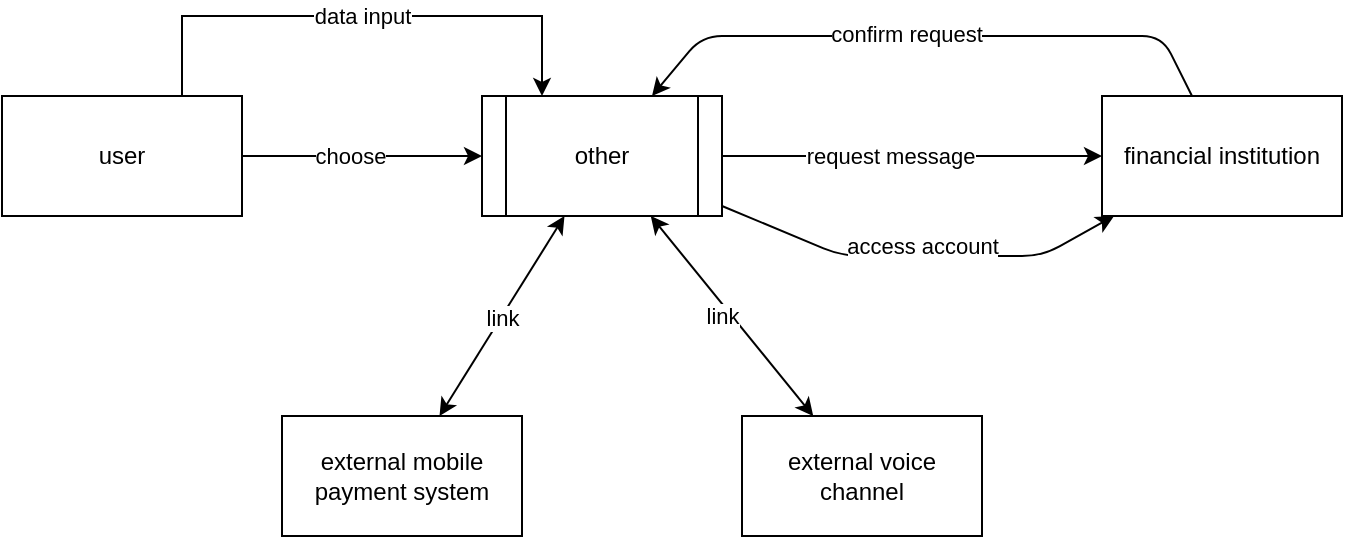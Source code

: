 <mxfile version="13.2.1" type="device"><diagram id="j2nmb5hdSIebuuHMwZm1" name="Page-1"><mxGraphModel dx="1038" dy="499" grid="1" gridSize="10" guides="1" tooltips="1" connect="1" arrows="1" fold="1" page="1" pageScale="1" pageWidth="827" pageHeight="1169" math="0" shadow="0"><root><mxCell id="0"/><mxCell id="1" parent="0"/><mxCell id="oYGr5MMEMHfBmtjz-bDC-1" style="edgeStyle=orthogonalEdgeStyle;rounded=0;orthogonalLoop=1;jettySize=auto;html=1;exitX=0.75;exitY=0;exitDx=0;exitDy=0;entryX=0.25;entryY=0;entryDx=0;entryDy=0;" edge="1" parent="1" source="oYGr5MMEMHfBmtjz-bDC-3" target="oYGr5MMEMHfBmtjz-bDC-7"><mxGeometry relative="1" as="geometry"><Array as="points"><mxPoint x="210" y="180"/><mxPoint x="390" y="180"/></Array></mxGeometry></mxCell><mxCell id="oYGr5MMEMHfBmtjz-bDC-2" value="data input" style="edgeLabel;html=1;align=center;verticalAlign=middle;resizable=0;points=[];" vertex="1" connectable="0" parent="oYGr5MMEMHfBmtjz-bDC-1"><mxGeometry x="-0.279" relative="1" as="geometry"><mxPoint x="36" as="offset"/></mxGeometry></mxCell><mxCell id="oYGr5MMEMHfBmtjz-bDC-3" value="user" style="rounded=0;whiteSpace=wrap;html=1;" vertex="1" parent="1"><mxGeometry x="120" y="220" width="120" height="60" as="geometry"/></mxCell><mxCell id="oYGr5MMEMHfBmtjz-bDC-4" value="financial institution" style="rounded=0;whiteSpace=wrap;html=1;" vertex="1" parent="1"><mxGeometry x="670" y="220" width="120" height="60" as="geometry"/></mxCell><mxCell id="oYGr5MMEMHfBmtjz-bDC-7" value="other" style="shape=process;whiteSpace=wrap;html=1;backgroundOutline=1;" vertex="1" parent="1"><mxGeometry x="360" y="220" width="120" height="60" as="geometry"/></mxCell><mxCell id="oYGr5MMEMHfBmtjz-bDC-8" value="" style="endArrow=classic;html=1;" edge="1" parent="1" source="oYGr5MMEMHfBmtjz-bDC-3" target="oYGr5MMEMHfBmtjz-bDC-7"><mxGeometry width="50" height="50" relative="1" as="geometry"><mxPoint x="260" y="230" as="sourcePoint"/><mxPoint x="310" y="180" as="targetPoint"/></mxGeometry></mxCell><mxCell id="oYGr5MMEMHfBmtjz-bDC-9" value="choose" style="edgeLabel;html=1;align=center;verticalAlign=middle;resizable=0;points=[];" vertex="1" connectable="0" parent="oYGr5MMEMHfBmtjz-bDC-8"><mxGeometry x="-0.229" y="-2" relative="1" as="geometry"><mxPoint x="7" y="-2" as="offset"/></mxGeometry></mxCell><mxCell id="oYGr5MMEMHfBmtjz-bDC-12" value="external voice channel" style="rounded=0;whiteSpace=wrap;html=1;" vertex="1" parent="1"><mxGeometry x="490" y="380" width="120" height="60" as="geometry"/></mxCell><mxCell id="oYGr5MMEMHfBmtjz-bDC-13" value="" style="endArrow=classic;startArrow=classic;html=1;" edge="1" parent="1" source="oYGr5MMEMHfBmtjz-bDC-12" target="oYGr5MMEMHfBmtjz-bDC-7"><mxGeometry width="50" height="50" relative="1" as="geometry"><mxPoint x="691" y="380" as="sourcePoint"/><mxPoint x="631" y="290" as="targetPoint"/><Array as="points"/></mxGeometry></mxCell><mxCell id="oYGr5MMEMHfBmtjz-bDC-14" value="link" style="edgeLabel;html=1;align=center;verticalAlign=middle;resizable=0;points=[];" vertex="1" connectable="0" parent="oYGr5MMEMHfBmtjz-bDC-13"><mxGeometry x="-0.128" y="-2" relative="1" as="geometry"><mxPoint x="-11.86" y="-5.28" as="offset"/></mxGeometry></mxCell><mxCell id="oYGr5MMEMHfBmtjz-bDC-15" style="edgeStyle=orthogonalEdgeStyle;rounded=0;orthogonalLoop=1;jettySize=auto;html=1;" edge="1" parent="1" source="oYGr5MMEMHfBmtjz-bDC-7" target="oYGr5MMEMHfBmtjz-bDC-4"><mxGeometry relative="1" as="geometry"><mxPoint x="509" y="240" as="sourcePoint"/><mxPoint x="639" y="240" as="targetPoint"/></mxGeometry></mxCell><mxCell id="oYGr5MMEMHfBmtjz-bDC-16" value="request message" style="edgeLabel;html=1;align=center;verticalAlign=middle;resizable=0;points=[];" vertex="1" connectable="0" parent="oYGr5MMEMHfBmtjz-bDC-15"><mxGeometry x="-0.307" y="-4" relative="1" as="geometry"><mxPoint x="18" y="-4" as="offset"/></mxGeometry></mxCell><mxCell id="oYGr5MMEMHfBmtjz-bDC-17" value="" style="endArrow=classic;html=1;" edge="1" parent="1" source="oYGr5MMEMHfBmtjz-bDC-4" target="oYGr5MMEMHfBmtjz-bDC-7"><mxGeometry width="50" height="50" relative="1" as="geometry"><mxPoint x="699" y="210" as="sourcePoint"/><mxPoint x="464.5" y="210" as="targetPoint"/><Array as="points"><mxPoint x="700" y="190"/><mxPoint x="470" y="190"/></Array></mxGeometry></mxCell><mxCell id="oYGr5MMEMHfBmtjz-bDC-18" value="confirm request" style="edgeLabel;html=1;align=center;verticalAlign=middle;resizable=0;points=[];" vertex="1" connectable="0" parent="oYGr5MMEMHfBmtjz-bDC-17"><mxGeometry x="0.293" y="-1" relative="1" as="geometry"><mxPoint x="34" as="offset"/></mxGeometry></mxCell><mxCell id="oYGr5MMEMHfBmtjz-bDC-19" value="external mobile payment system" style="rounded=0;whiteSpace=wrap;html=1;" vertex="1" parent="1"><mxGeometry x="260" y="380" width="120" height="60" as="geometry"/></mxCell><mxCell id="oYGr5MMEMHfBmtjz-bDC-20" value="" style="endArrow=classic;startArrow=classic;html=1;" edge="1" parent="1" source="oYGr5MMEMHfBmtjz-bDC-19" target="oYGr5MMEMHfBmtjz-bDC-7"><mxGeometry width="50" height="50" relative="1" as="geometry"><mxPoint x="350" y="350" as="sourcePoint"/><mxPoint x="400" y="300" as="targetPoint"/></mxGeometry></mxCell><mxCell id="oYGr5MMEMHfBmtjz-bDC-21" value="link" style="edgeLabel;html=1;align=center;verticalAlign=middle;resizable=0;points=[];" vertex="1" connectable="0" parent="oYGr5MMEMHfBmtjz-bDC-20"><mxGeometry x="-0.26" y="-1" relative="1" as="geometry"><mxPoint x="7.08" y="-13.22" as="offset"/></mxGeometry></mxCell><mxCell id="oYGr5MMEMHfBmtjz-bDC-22" value="" style="endArrow=classic;html=1;" edge="1" parent="1" source="oYGr5MMEMHfBmtjz-bDC-7" target="oYGr5MMEMHfBmtjz-bDC-4"><mxGeometry width="50" height="50" relative="1" as="geometry"><mxPoint x="610" y="370" as="sourcePoint"/><mxPoint x="660" y="320" as="targetPoint"/><Array as="points"><mxPoint x="540" y="300"/><mxPoint x="640" y="300"/></Array></mxGeometry></mxCell><mxCell id="oYGr5MMEMHfBmtjz-bDC-23" value="access account" style="edgeLabel;html=1;align=center;verticalAlign=middle;resizable=0;points=[];" vertex="1" connectable="0" parent="oYGr5MMEMHfBmtjz-bDC-22"><mxGeometry x="-0.484" y="1" relative="1" as="geometry"><mxPoint x="50.69" as="offset"/></mxGeometry></mxCell></root></mxGraphModel></diagram></mxfile>
